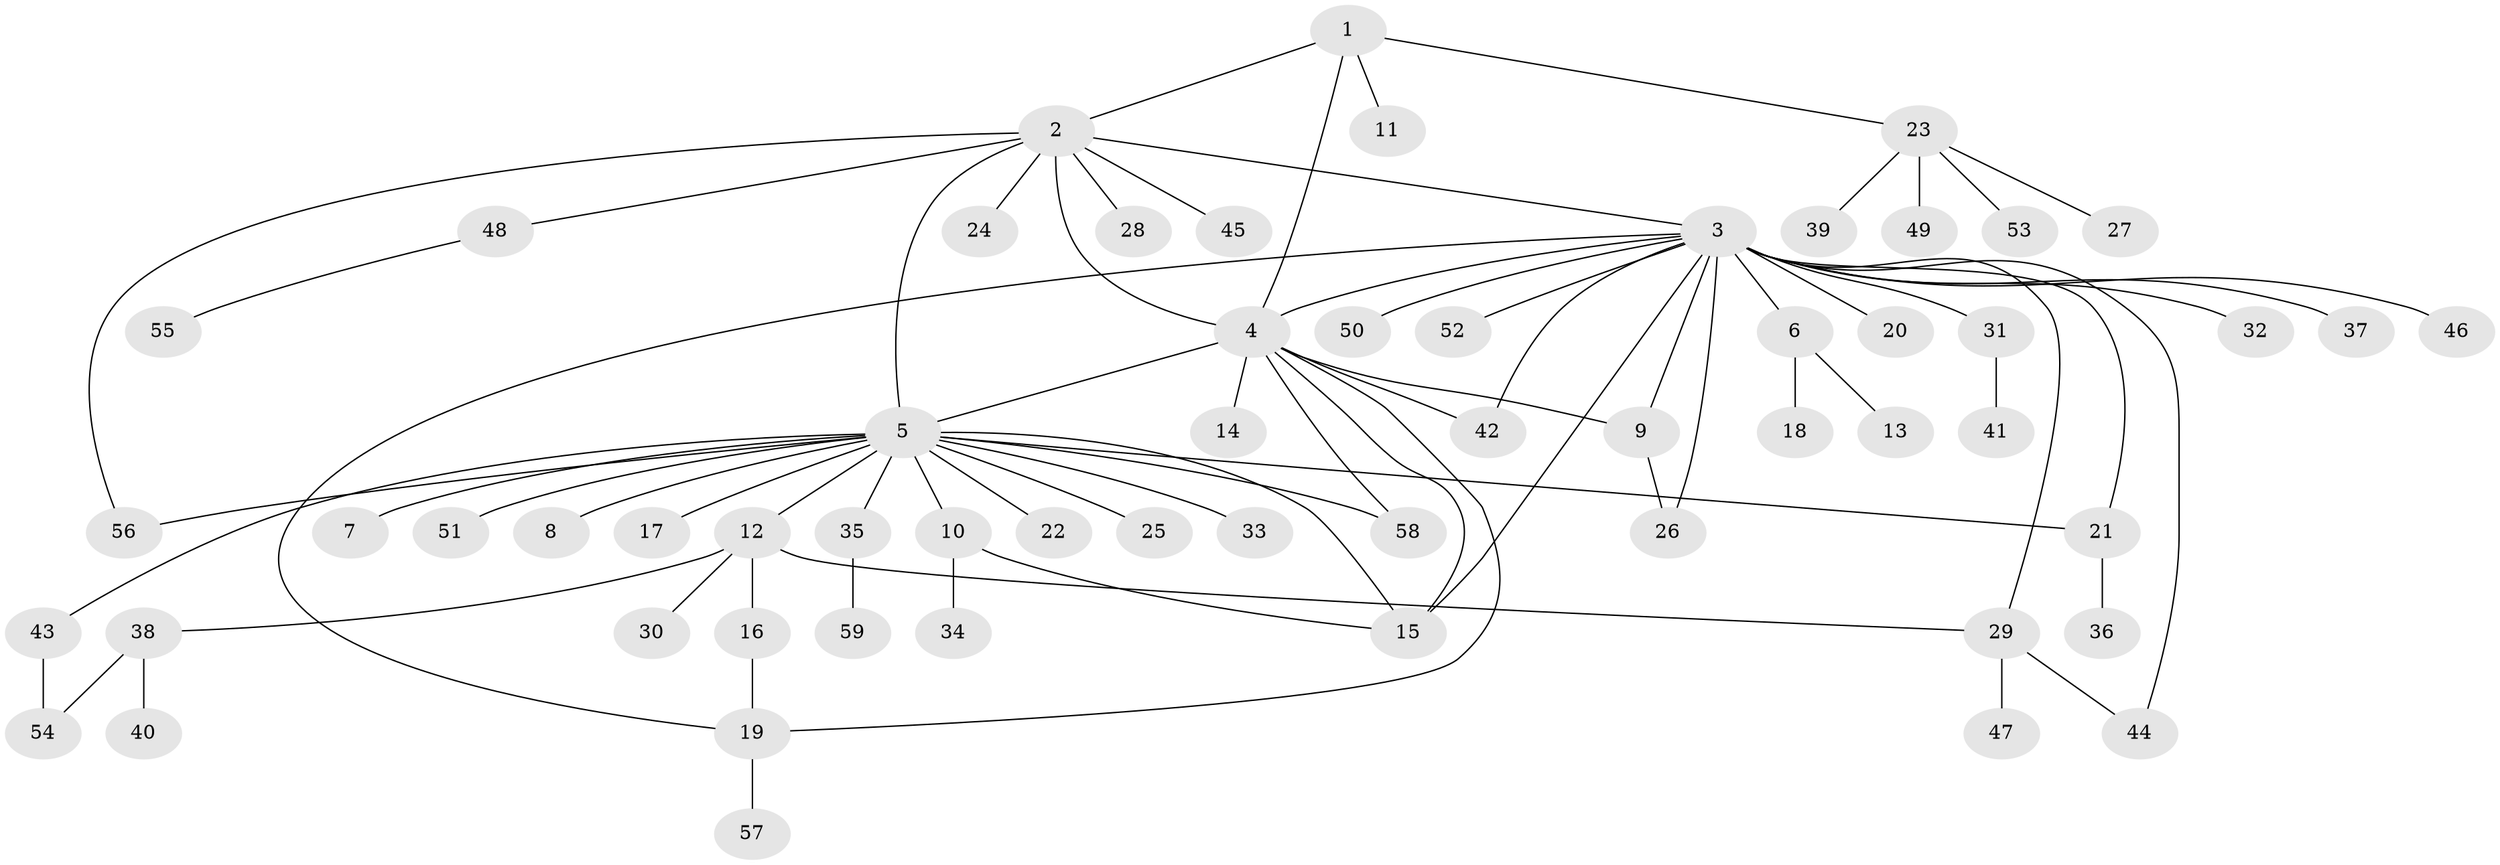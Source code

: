 // original degree distribution, {5: 0.05154639175257732, 11: 0.010309278350515464, 19: 0.010309278350515464, 15: 0.010309278350515464, 21: 0.010309278350515464, 4: 0.041237113402061855, 2: 0.17525773195876287, 1: 0.5979381443298969, 6: 0.020618556701030927, 3: 0.07216494845360824}
// Generated by graph-tools (version 1.1) at 2025/50/03/04/25 22:50:18]
// undirected, 59 vertices, 75 edges
graph export_dot {
  node [color=gray90,style=filled];
  1;
  2;
  3;
  4;
  5;
  6;
  7;
  8;
  9;
  10;
  11;
  12;
  13;
  14;
  15;
  16;
  17;
  18;
  19;
  20;
  21;
  22;
  23;
  24;
  25;
  26;
  27;
  28;
  29;
  30;
  31;
  32;
  33;
  34;
  35;
  36;
  37;
  38;
  39;
  40;
  41;
  42;
  43;
  44;
  45;
  46;
  47;
  48;
  49;
  50;
  51;
  52;
  53;
  54;
  55;
  56;
  57;
  58;
  59;
  1 -- 2 [weight=1.0];
  1 -- 4 [weight=1.0];
  1 -- 11 [weight=1.0];
  1 -- 23 [weight=1.0];
  2 -- 3 [weight=1.0];
  2 -- 4 [weight=1.0];
  2 -- 5 [weight=1.0];
  2 -- 24 [weight=1.0];
  2 -- 28 [weight=1.0];
  2 -- 45 [weight=1.0];
  2 -- 48 [weight=1.0];
  2 -- 56 [weight=1.0];
  3 -- 4 [weight=1.0];
  3 -- 6 [weight=1.0];
  3 -- 9 [weight=1.0];
  3 -- 15 [weight=1.0];
  3 -- 19 [weight=1.0];
  3 -- 20 [weight=1.0];
  3 -- 21 [weight=1.0];
  3 -- 26 [weight=1.0];
  3 -- 29 [weight=1.0];
  3 -- 31 [weight=1.0];
  3 -- 32 [weight=1.0];
  3 -- 37 [weight=1.0];
  3 -- 42 [weight=1.0];
  3 -- 44 [weight=1.0];
  3 -- 46 [weight=1.0];
  3 -- 50 [weight=1.0];
  3 -- 52 [weight=1.0];
  4 -- 5 [weight=1.0];
  4 -- 9 [weight=1.0];
  4 -- 14 [weight=4.0];
  4 -- 15 [weight=1.0];
  4 -- 19 [weight=1.0];
  4 -- 42 [weight=1.0];
  4 -- 58 [weight=1.0];
  5 -- 7 [weight=1.0];
  5 -- 8 [weight=1.0];
  5 -- 10 [weight=1.0];
  5 -- 12 [weight=1.0];
  5 -- 15 [weight=1.0];
  5 -- 17 [weight=1.0];
  5 -- 21 [weight=1.0];
  5 -- 22 [weight=1.0];
  5 -- 25 [weight=1.0];
  5 -- 33 [weight=1.0];
  5 -- 35 [weight=1.0];
  5 -- 43 [weight=1.0];
  5 -- 51 [weight=1.0];
  5 -- 56 [weight=1.0];
  5 -- 58 [weight=1.0];
  6 -- 13 [weight=1.0];
  6 -- 18 [weight=1.0];
  9 -- 26 [weight=2.0];
  10 -- 15 [weight=1.0];
  10 -- 34 [weight=1.0];
  12 -- 16 [weight=1.0];
  12 -- 29 [weight=1.0];
  12 -- 30 [weight=1.0];
  12 -- 38 [weight=1.0];
  16 -- 19 [weight=1.0];
  19 -- 57 [weight=1.0];
  21 -- 36 [weight=2.0];
  23 -- 27 [weight=1.0];
  23 -- 39 [weight=1.0];
  23 -- 49 [weight=1.0];
  23 -- 53 [weight=1.0];
  29 -- 44 [weight=1.0];
  29 -- 47 [weight=1.0];
  31 -- 41 [weight=1.0];
  35 -- 59 [weight=1.0];
  38 -- 40 [weight=1.0];
  38 -- 54 [weight=1.0];
  43 -- 54 [weight=1.0];
  48 -- 55 [weight=1.0];
}
